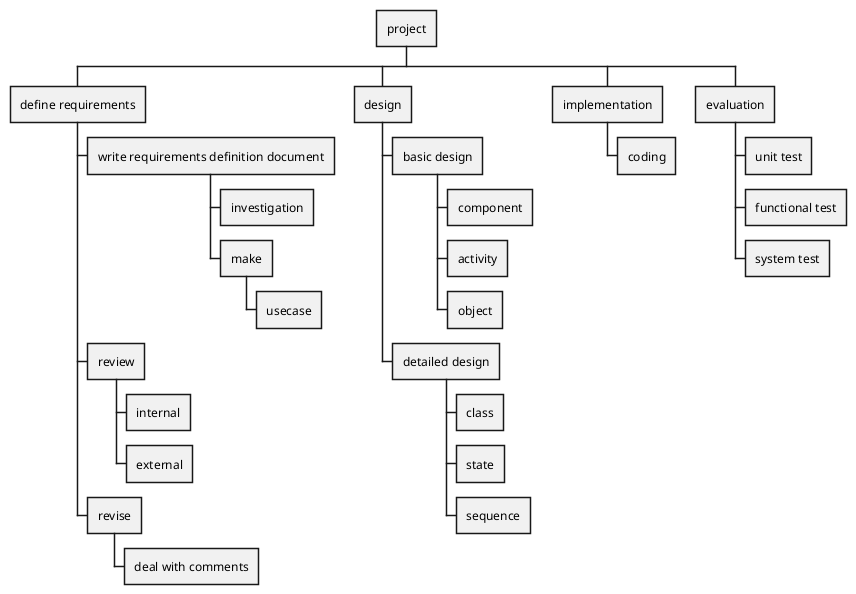 @startwbs

'https://plantuml.com/ja/wbs-diagram

* project
** define requirements
*** write requirements definition document
**** investigation
**** make
***** usecase
*** review
**** internal
**** external
*** revise
**** deal with comments
** design
*** basic design
**** component
**** activity
**** object
*** detailed design
**** class
**** state
**** sequence
** implementation
*** coding
** evaluation
*** unit test
*** functional test
*** system test

@endwbs
